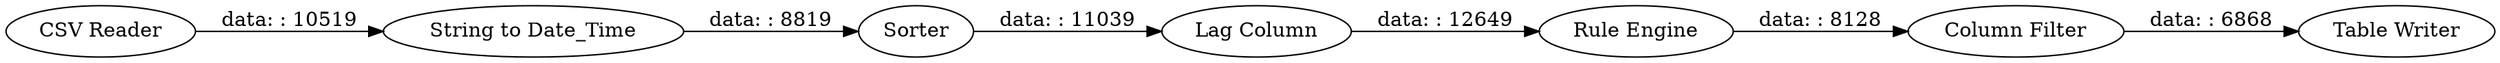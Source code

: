 digraph {
	"-4534457197653806243_16" [label="Lag Column"]
	"-4534457197653806243_21" [label="String to Date_Time"]
	"-4534457197653806243_20" [label=Sorter]
	"-4534457197653806243_15" [label="CSV Reader"]
	"-4534457197653806243_18" [label="Column Filter"]
	"-4534457197653806243_17" [label="Rule Engine"]
	"-4534457197653806243_19" [label="Table Writer"]
	"-4534457197653806243_20" -> "-4534457197653806243_16" [label="data: : 11039"]
	"-4534457197653806243_18" -> "-4534457197653806243_19" [label="data: : 6868"]
	"-4534457197653806243_15" -> "-4534457197653806243_21" [label="data: : 10519"]
	"-4534457197653806243_16" -> "-4534457197653806243_17" [label="data: : 12649"]
	"-4534457197653806243_21" -> "-4534457197653806243_20" [label="data: : 8819"]
	"-4534457197653806243_17" -> "-4534457197653806243_18" [label="data: : 8128"]
	rankdir=LR
}
